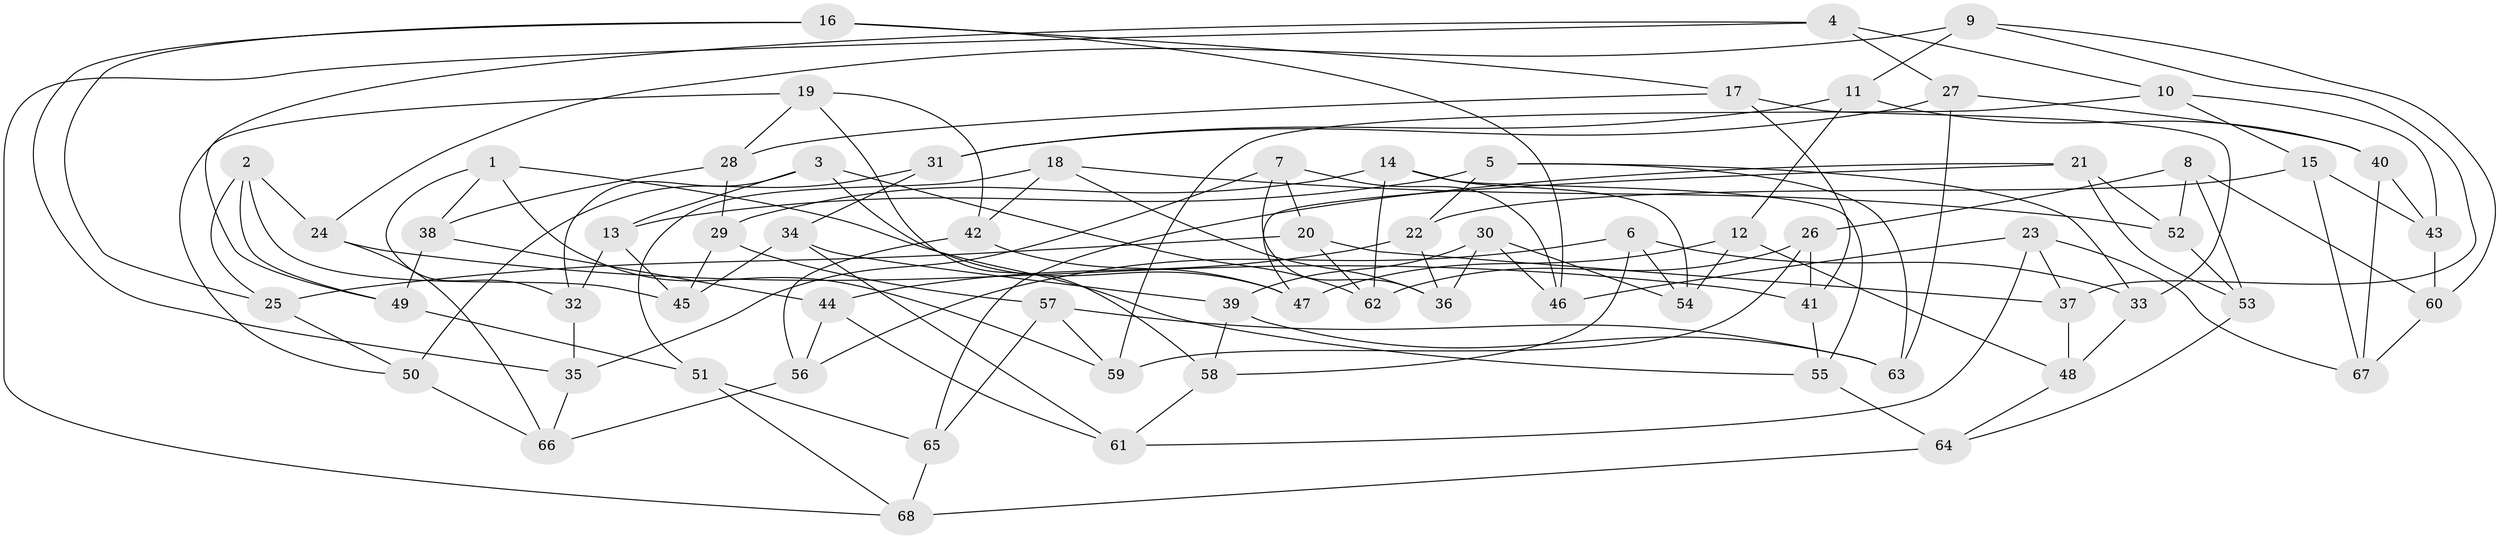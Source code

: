 // coarse degree distribution, {5: 0.29411764705882354, 7: 0.08823529411764706, 4: 0.20588235294117646, 6: 0.3235294117647059, 3: 0.08823529411764706}
// Generated by graph-tools (version 1.1) at 2025/38/03/04/25 23:38:11]
// undirected, 68 vertices, 136 edges
graph export_dot {
  node [color=gray90,style=filled];
  1;
  2;
  3;
  4;
  5;
  6;
  7;
  8;
  9;
  10;
  11;
  12;
  13;
  14;
  15;
  16;
  17;
  18;
  19;
  20;
  21;
  22;
  23;
  24;
  25;
  26;
  27;
  28;
  29;
  30;
  31;
  32;
  33;
  34;
  35;
  36;
  37;
  38;
  39;
  40;
  41;
  42;
  43;
  44;
  45;
  46;
  47;
  48;
  49;
  50;
  51;
  52;
  53;
  54;
  55;
  56;
  57;
  58;
  59;
  60;
  61;
  62;
  63;
  64;
  65;
  66;
  67;
  68;
  1 -- 59;
  1 -- 55;
  1 -- 38;
  1 -- 32;
  2 -- 49;
  2 -- 24;
  2 -- 45;
  2 -- 25;
  3 -- 47;
  3 -- 32;
  3 -- 13;
  3 -- 62;
  4 -- 27;
  4 -- 49;
  4 -- 10;
  4 -- 68;
  5 -- 22;
  5 -- 63;
  5 -- 13;
  5 -- 33;
  6 -- 56;
  6 -- 54;
  6 -- 33;
  6 -- 58;
  7 -- 20;
  7 -- 35;
  7 -- 36;
  7 -- 46;
  8 -- 26;
  8 -- 53;
  8 -- 52;
  8 -- 60;
  9 -- 37;
  9 -- 11;
  9 -- 24;
  9 -- 60;
  10 -- 43;
  10 -- 15;
  10 -- 59;
  11 -- 31;
  11 -- 12;
  11 -- 40;
  12 -- 48;
  12 -- 47;
  12 -- 54;
  13 -- 32;
  13 -- 45;
  14 -- 62;
  14 -- 29;
  14 -- 54;
  14 -- 55;
  15 -- 43;
  15 -- 22;
  15 -- 67;
  16 -- 25;
  16 -- 46;
  16 -- 17;
  16 -- 35;
  17 -- 28;
  17 -- 41;
  17 -- 33;
  18 -- 42;
  18 -- 36;
  18 -- 51;
  18 -- 52;
  19 -- 58;
  19 -- 42;
  19 -- 28;
  19 -- 50;
  20 -- 62;
  20 -- 37;
  20 -- 25;
  21 -- 65;
  21 -- 47;
  21 -- 52;
  21 -- 53;
  22 -- 44;
  22 -- 36;
  23 -- 46;
  23 -- 37;
  23 -- 67;
  23 -- 61;
  24 -- 66;
  24 -- 41;
  25 -- 50;
  26 -- 62;
  26 -- 41;
  26 -- 59;
  27 -- 63;
  27 -- 40;
  27 -- 31;
  28 -- 38;
  28 -- 29;
  29 -- 57;
  29 -- 45;
  30 -- 46;
  30 -- 36;
  30 -- 39;
  30 -- 54;
  31 -- 34;
  31 -- 50;
  32 -- 35;
  33 -- 48;
  34 -- 45;
  34 -- 61;
  34 -- 39;
  35 -- 66;
  37 -- 48;
  38 -- 44;
  38 -- 49;
  39 -- 63;
  39 -- 58;
  40 -- 43;
  40 -- 67;
  41 -- 55;
  42 -- 56;
  42 -- 47;
  43 -- 60;
  44 -- 61;
  44 -- 56;
  48 -- 64;
  49 -- 51;
  50 -- 66;
  51 -- 68;
  51 -- 65;
  52 -- 53;
  53 -- 64;
  55 -- 64;
  56 -- 66;
  57 -- 65;
  57 -- 63;
  57 -- 59;
  58 -- 61;
  60 -- 67;
  64 -- 68;
  65 -- 68;
}
